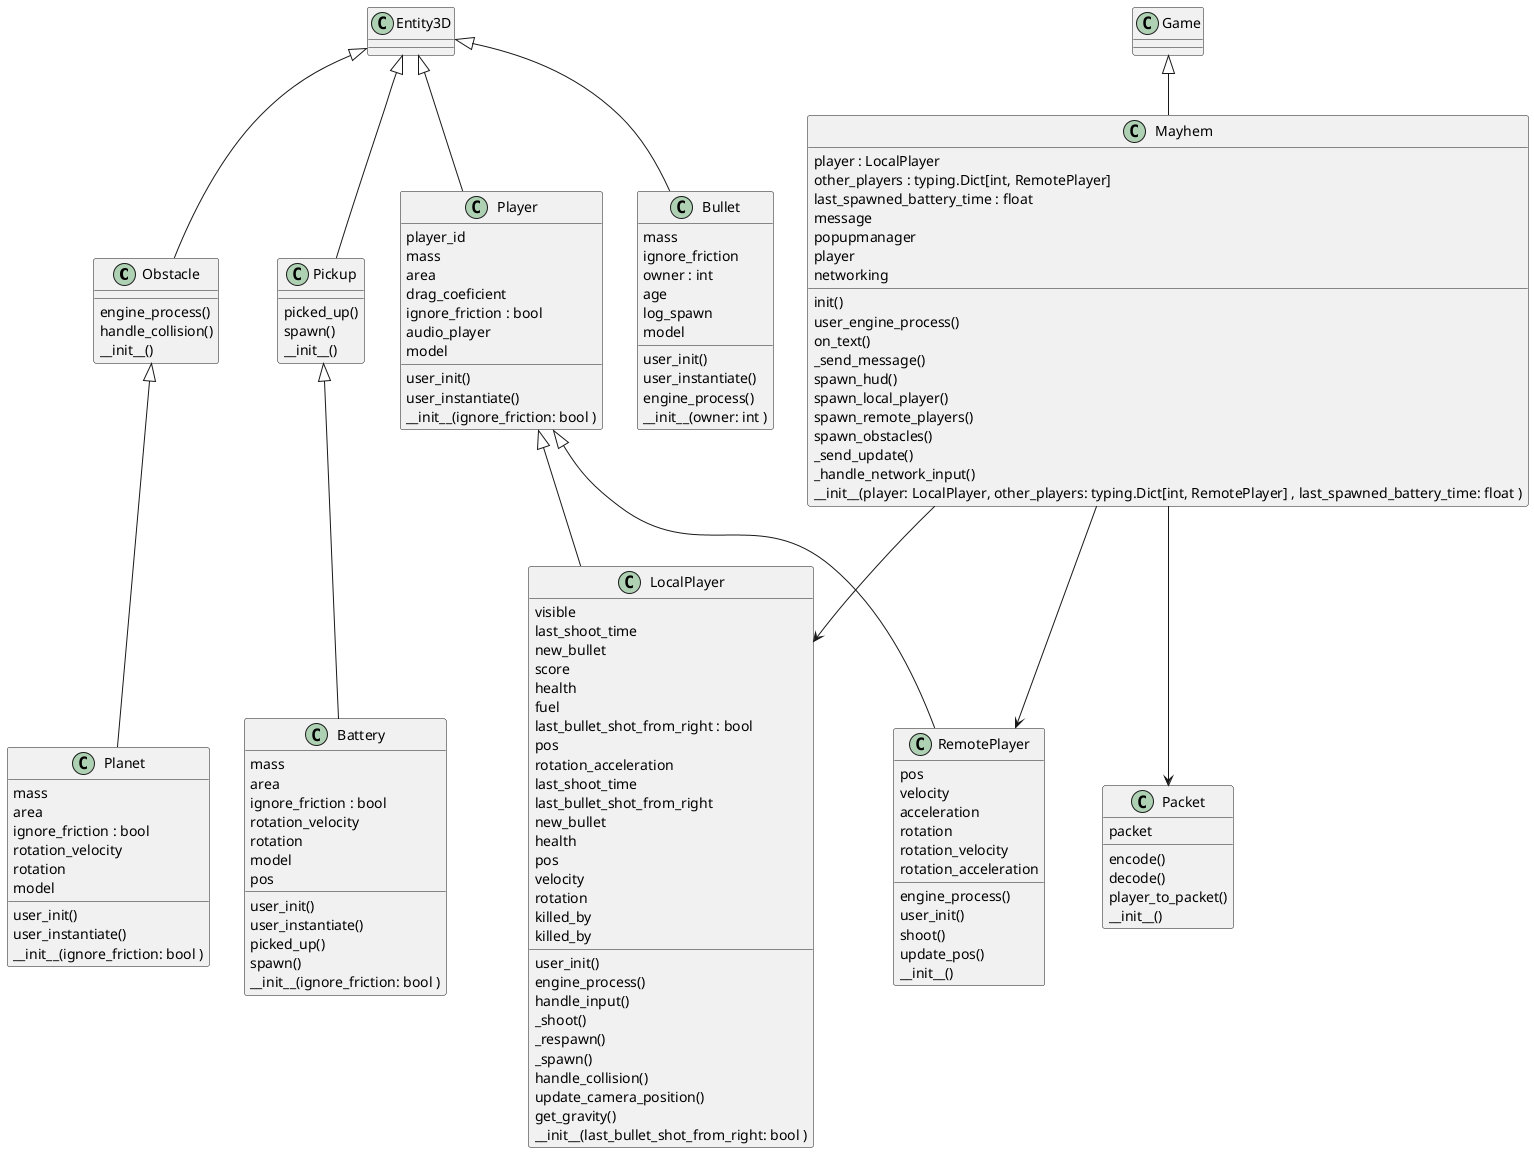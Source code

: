 @startuml
class Obstacle {
    engine_process()
    handle_collision()
     __init__()
}
Entity3D <|-- Obstacle

class Planet {
    user_init()
    user_instantiate()
        mass
    area
    ignore_friction : bool 
    rotation_velocity
    rotation
    model
    __init__(ignore_friction: bool )
}
Obstacle <|-- Planet

class Pickup {
    picked_up()
    spawn()
        __init__()
}
Entity3D <|-- Pickup

class Battery {
    user_init()
    user_instantiate()
    picked_up()
    spawn()
        mass
    area
    ignore_friction : bool 
    rotation_velocity
    rotation
    model
    pos
    __init__(ignore_friction: bool )
}
Pickup <|-- Battery

class Player {
    user_init()
    user_instantiate()
        player_id
    mass
    area
    drag_coeficient
    ignore_friction : bool 
    audio_player
    model
    __init__(ignore_friction: bool )
}
Entity3D <|-- Player

class LocalPlayer {
    user_init()
    engine_process()
    handle_input()
    _shoot()
    _respawn()
    _spawn()
    handle_collision()
    update_camera_position()
    get_gravity()
        visible
    last_shoot_time
    new_bullet
    score
    health
    fuel
    last_bullet_shot_from_right : bool 
    pos
    rotation_acceleration
    last_shoot_time
    last_bullet_shot_from_right
    new_bullet
    health
    pos
    velocity
    rotation
    killed_by
    killed_by
    __init__(last_bullet_shot_from_right: bool )
}
Player <|-- LocalPlayer

class RemotePlayer {
    engine_process()
    user_init()
    shoot()
    update_pos()
        pos
    velocity
    acceleration
    rotation
    rotation_velocity
    rotation_acceleration
    __init__()
}
Player <|-- RemotePlayer

class Bullet {
    user_init()
    user_instantiate()
    engine_process()
        mass
    ignore_friction
    owner : int 
    age
    log_spawn
    model
    __init__(owner: int )
}
Entity3D <|-- Bullet

class Mayhem {
    init()
    user_engine_process()
    on_text()
    _send_message()
    spawn_hud()
    spawn_local_player()
    spawn_remote_players()
    spawn_obstacles()
    _send_update()
    _handle_network_input()
        player : LocalPlayer
    other_players : typing.Dict[int, RemotePlayer] 
    last_spawned_battery_time : float 
    message
    popupmanager
    player
    networking
    __init__(player: LocalPlayer, other_players: typing.Dict[int, RemotePlayer] , last_spawned_battery_time: float )
}
Game <|-- Mayhem
Mayhem --> LocalPlayer
Mayhem --> RemotePlayer

class Packet {
    encode()
    decode()
    player_to_packet()
        packet
    __init__()
}

Mayhem --> Packet
@enduml
